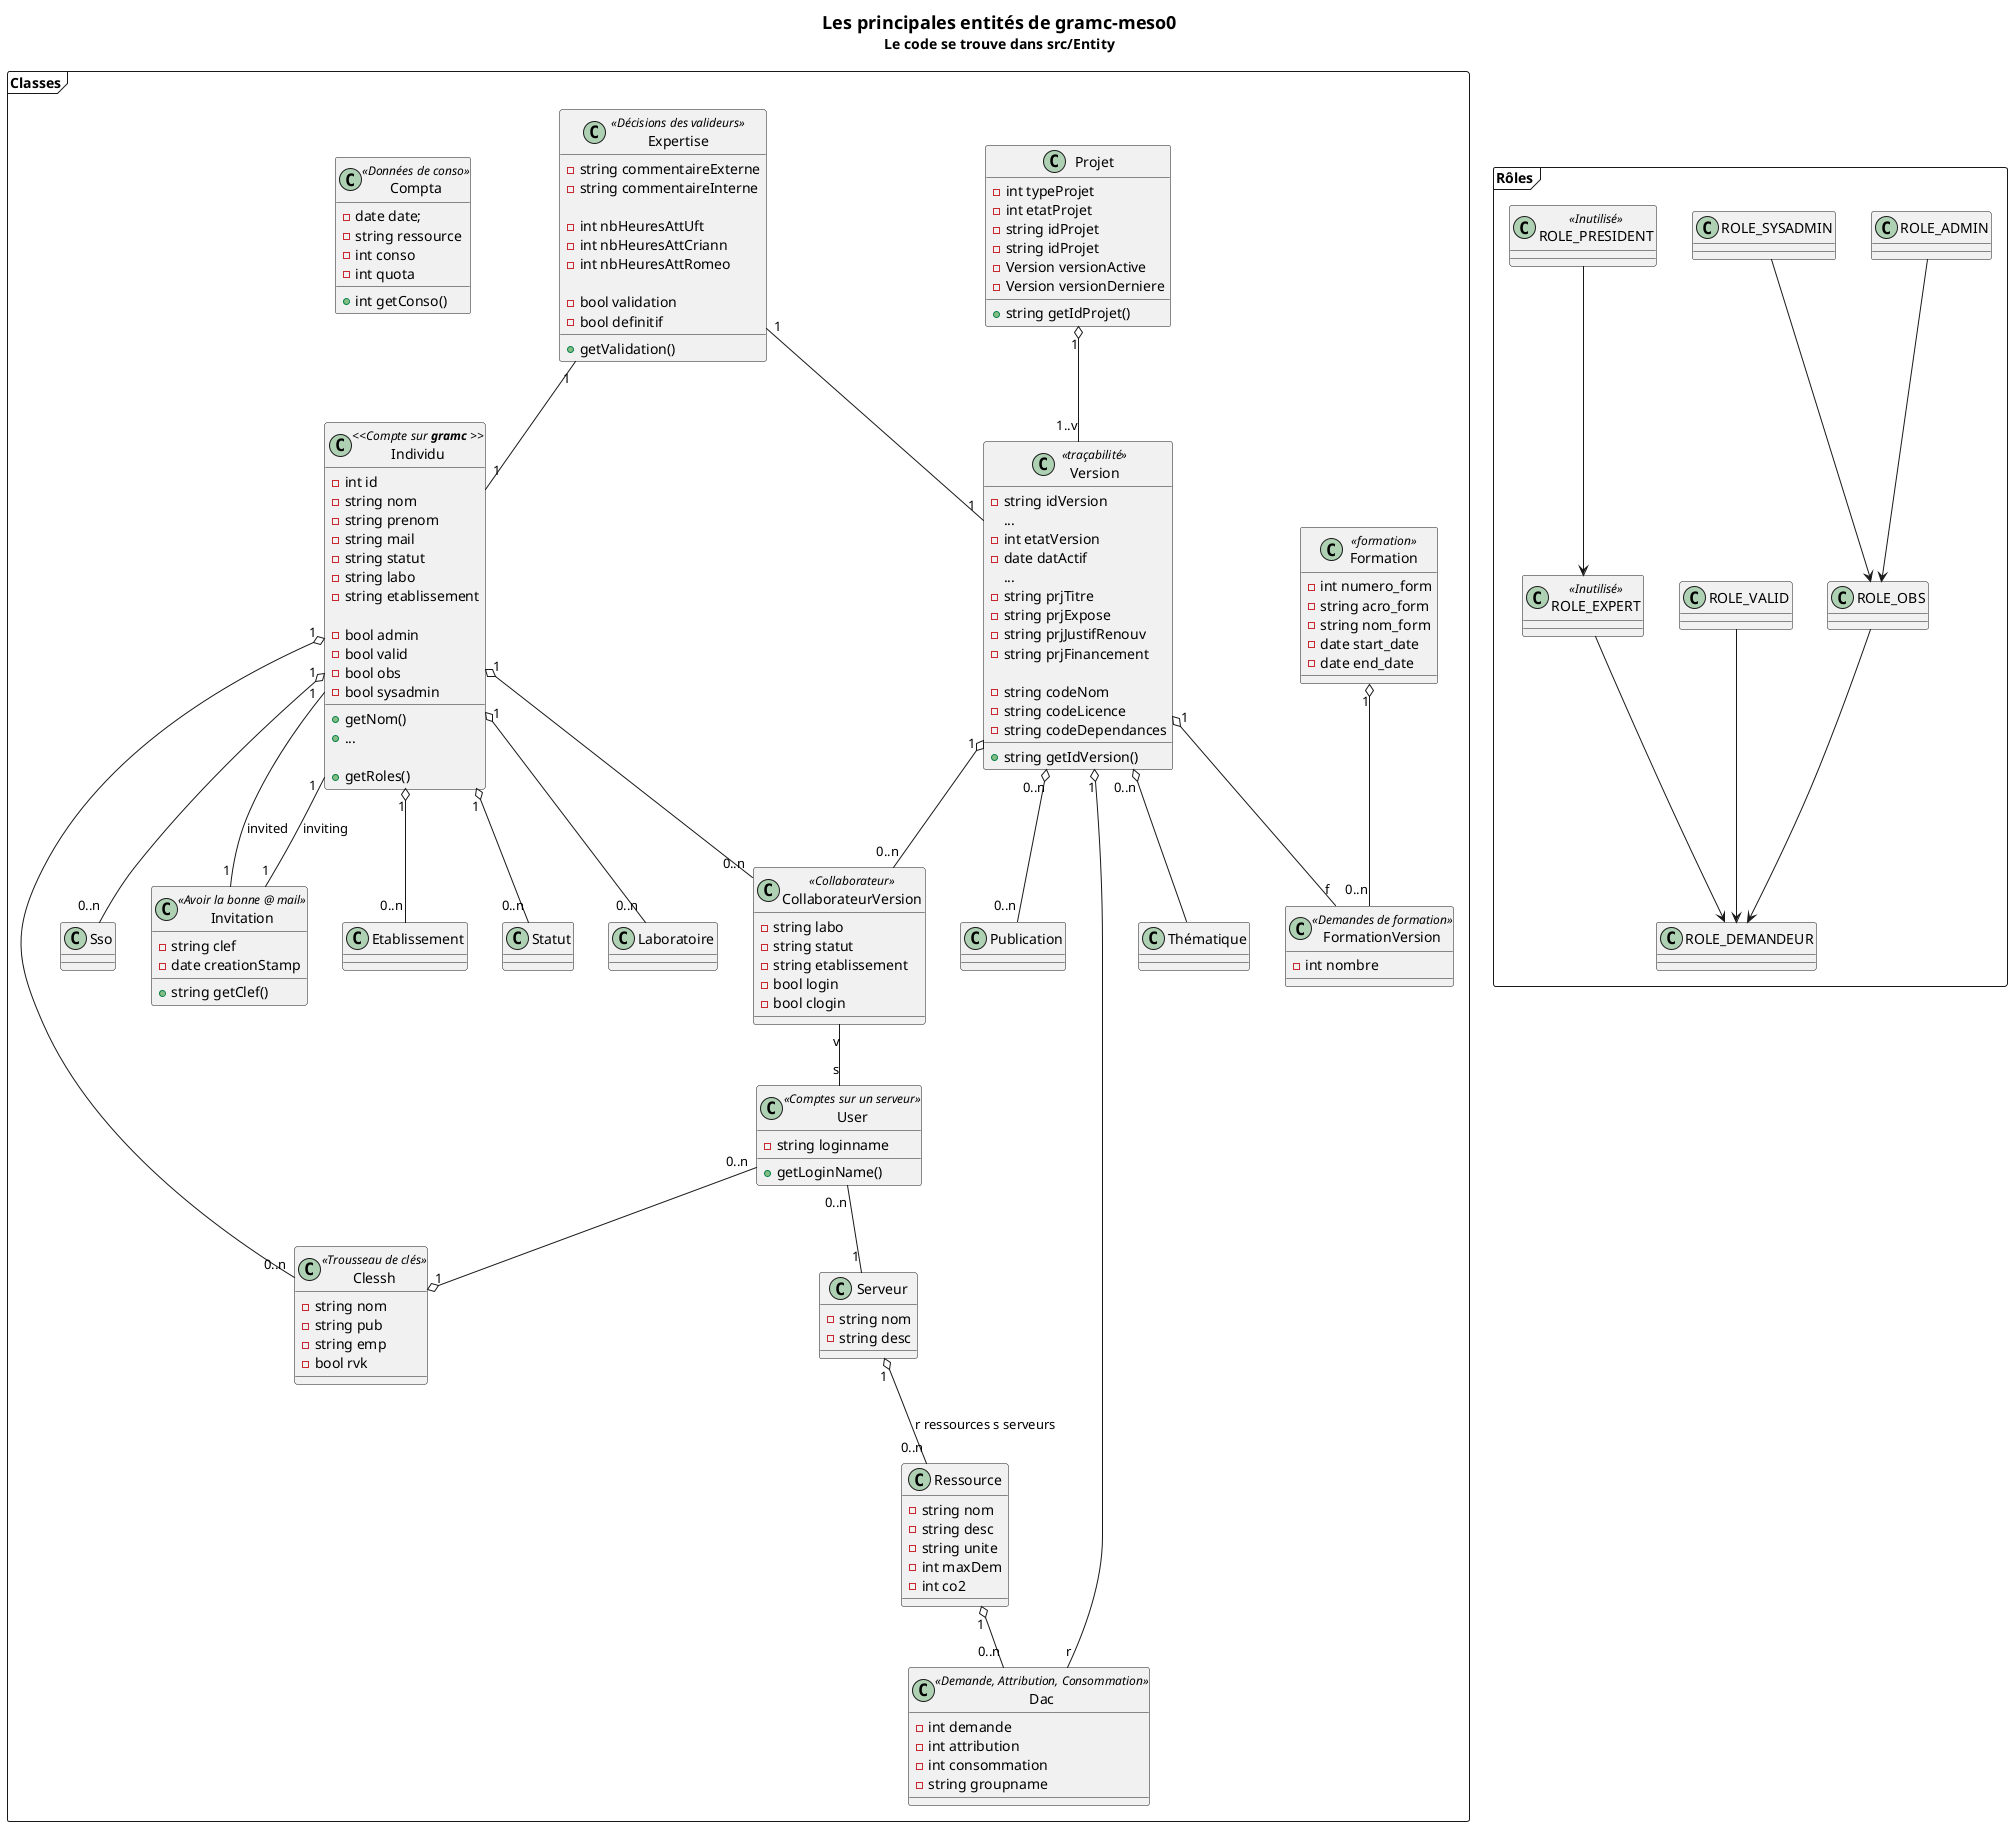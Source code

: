@startuml

title =Les principales entités de gramc-meso0\nLe code se trouve dans src/Entity

package Classes <<Frame>> {
    class Projet {
        - int typeProjet
        - int etatProjet
        - string idProjet
        - string idProjet
        - Version versionActive
        - Version versionDerniere
        + string getIdProjet()
    }
    
    class Version <<traçabilité>> {
        - string idVersion
        ...
        - int etatVersion
        - date datActif
        ...
        - string prjTitre
        - string prjExpose
        - string prjJustifRenouv
        - string prjFinancement
        
        - string codeNom
        - string codeLicence
        - string codeDependances
        
        + string getIdVersion()
    }
    
    class Individu <<Compte sur <b>gramc</b> >>{
        - int id
        - string nom
        - string prenom
        - string mail
        - string statut
        - string labo
        - string etablissement
        
        - bool admin
        - bool valid
        - bool obs
        - bool sysadmin
        
        + getNom()
        + {method} ...
    
        + getRoles()
    }
    
    class CollaborateurVersion <<Collaborateur>>{
        - string labo
        - string statut
        - string etablissement
        - bool login
        - bool clogin
    }

    class FormationVersion <<Demandes de formation>>{
        - int nombre
    }

    class Formation <<formation>> {
        - int numero_form
        - string acro_form
        - string nom_form
        - date start_date
        - date end_date
    }

    class Expertise <<Décisions des valideurs>> {
        - string commentaireExterne
        - string commentaireInterne
        
        - int nbHeuresAttUft
        - int nbHeuresAttCriann
        - int nbHeuresAttRomeo
        
        - bool validation
        - bool definitif
        + getValidation()
    }

    class Clessh <<Trousseau de clés>> {
        - string nom
        - string pub
        - string emp
        - bool rvk
    }

    together {
        class Statut
        class Laboratoire
        class Etablissement
    }
    
'    note "Un compte par individu et par projet !" as N3
'    User .. N3
'    N3 .. CollaborateurVersion

    class Serveur {
        - string nom
        - string desc
    }
    
    class User <<Comptes sur un serveur>> {
        - string loginname
        + getLoginName()
    }

    class Ressource {
        - string nom
        - string desc
        - string unite
        - int maxDem
        - int co2
    }

    class Dac <<Demande, Attribution, Consommation>> {
        - int demande
        - int attribution
        - int consommation
        - string groupname
    }
    
    Projet  "1" o-- "1..v" Version
    Individu "1" o-- "0..n" CollaborateurVersion
    Individu "1" o-- "0..n" Sso
    Individu "1" o-- "0..n" Laboratoire
    Individu "1" o-- "0..n" Statut
    Individu "1" o-- "0..n" Etablissement
    Individu "1" o-- "0..n" Clessh
    
    Version "1" o-- "0..n" CollaborateurVersion
    Version "0..n" o-- Thématique
    Version "0..n" o-- "0..n" Publication
    Version "1" o-- "r" Dac
    Version "1" o-- "f" FormationVersion
    Formation "1" o-- "0..n" FormationVersion
    
    Expertise "1" -- "1" Individu
    Expertise "1" -- "1" Version
    CollaborateurVersion "v"  -- "s" User

    User "0..n" --o "1" Clessh
    User "0..n" -- "1" Serveur
    
    Serveur "1" o-- "0..n" Ressource: r ressources s serveurs
    Ressource "1" o-- "0..n" Dac

    class Compta <<Données de conso>>{
        - date date;
        - string ressource
        - int conso
        - int quota
        + int getConso()
    }

    class Invitation <<Avoir la bonne @ mail>> {
       - string clef
       - date creationStamp
       + string getClef()
    }

    Individu "1" -- "1" Invitation : invited
    Individu "1" -- "1" Invitation : inviting

    ' Supprimé pour alléger la figure
    ' interface UserInterface
    ' Individu --|> UserInterface
    ' Individu "2" o-- "1" Invitation
    ' class Sso <<Fede Identité>>{
    '     - string eppn
    ' }
    
}

package Rôles <<Frame>> {
ROLE_OBS --> ROLE_DEMANDEUR
ROLE_ADMIN --> ROLE_OBS
ROLE_SYSADMIN --> ROLE_OBS
ROLE_VALID --> ROLE_DEMANDEUR
ROLE_EXPERT --> ROLE_DEMANDEUR
ROLE_PRESIDENT --> ROLE_EXPERT
class ROLE_EXPERT <<Inutilisé>>
class ROLE_PRESIDENT <<Inutilisé>>
}
@enduml
